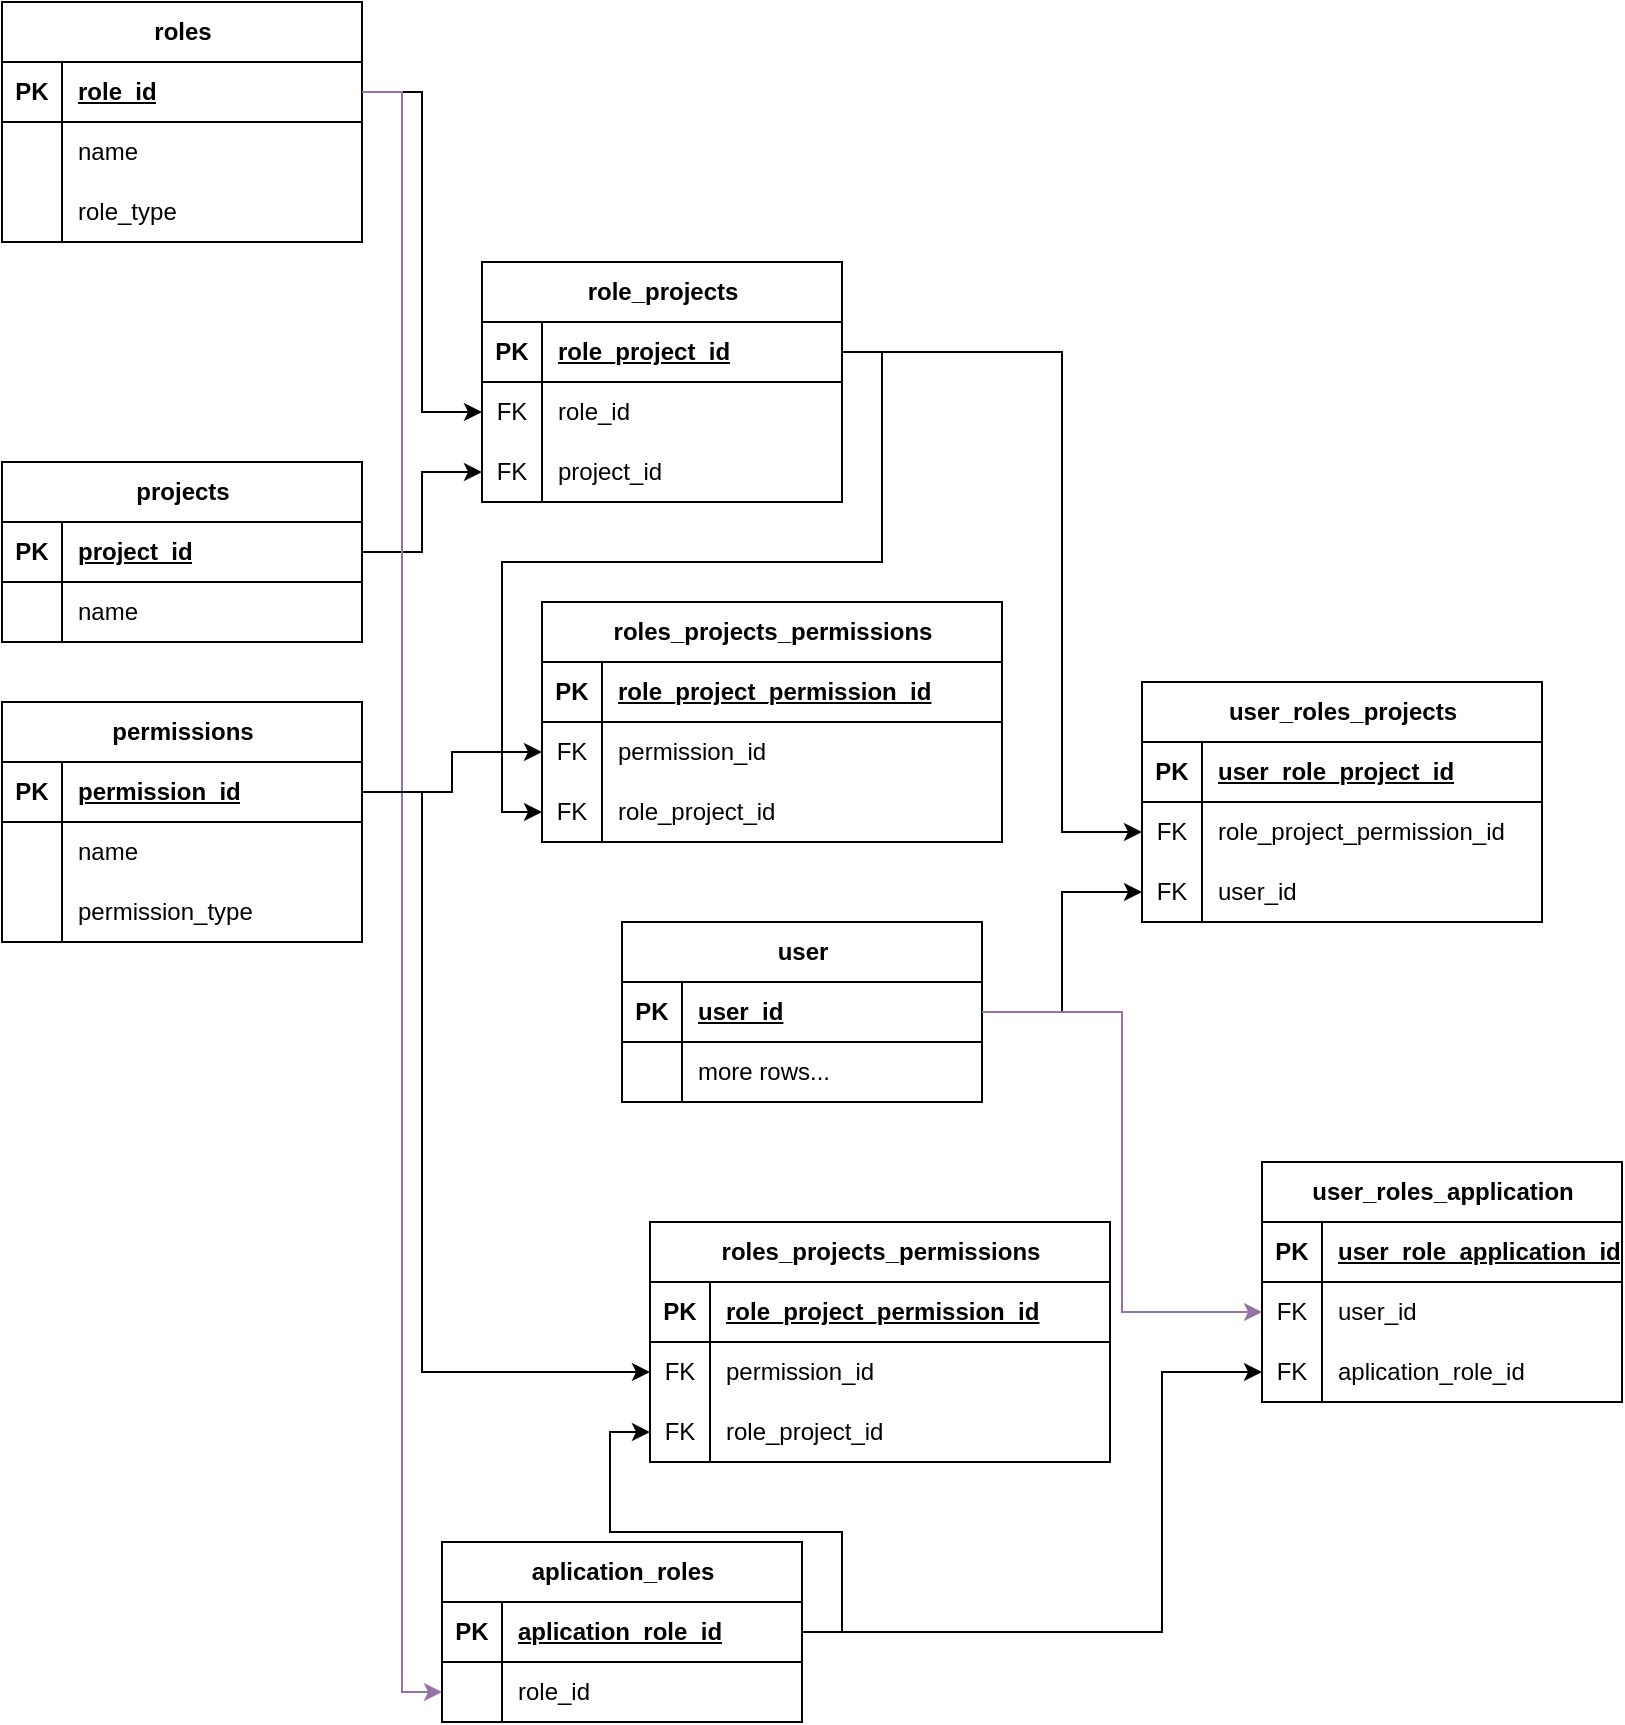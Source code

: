 <mxfile version="24.2.2" type="github">
  <diagram name="Page-1" id="IihxDoKMmYqEm5pNbVJN">
    <mxGraphModel dx="1434" dy="1907" grid="1" gridSize="10" guides="1" tooltips="1" connect="1" arrows="1" fold="1" page="1" pageScale="1" pageWidth="827" pageHeight="1169" math="0" shadow="0">
      <root>
        <mxCell id="0" />
        <mxCell id="1" parent="0" />
        <mxCell id="8icQrBkEeKGjX3cVh9VP-3" value="roles" style="shape=table;startSize=30;container=1;collapsible=1;childLayout=tableLayout;fixedRows=1;rowLines=0;fontStyle=1;align=center;resizeLast=1;html=1;" parent="1" vertex="1">
          <mxGeometry x="90" y="-80" width="180" height="120" as="geometry" />
        </mxCell>
        <mxCell id="8icQrBkEeKGjX3cVh9VP-4" value="" style="shape=tableRow;horizontal=0;startSize=0;swimlaneHead=0;swimlaneBody=0;fillColor=none;collapsible=0;dropTarget=0;points=[[0,0.5],[1,0.5]];portConstraint=eastwest;top=0;left=0;right=0;bottom=1;" parent="8icQrBkEeKGjX3cVh9VP-3" vertex="1">
          <mxGeometry y="30" width="180" height="30" as="geometry" />
        </mxCell>
        <mxCell id="8icQrBkEeKGjX3cVh9VP-5" value="PK" style="shape=partialRectangle;connectable=0;fillColor=none;top=0;left=0;bottom=0;right=0;fontStyle=1;overflow=hidden;whiteSpace=wrap;html=1;" parent="8icQrBkEeKGjX3cVh9VP-4" vertex="1">
          <mxGeometry width="30" height="30" as="geometry">
            <mxRectangle width="30" height="30" as="alternateBounds" />
          </mxGeometry>
        </mxCell>
        <mxCell id="8icQrBkEeKGjX3cVh9VP-6" value="role_id" style="shape=partialRectangle;connectable=0;fillColor=none;top=0;left=0;bottom=0;right=0;align=left;spacingLeft=6;fontStyle=5;overflow=hidden;whiteSpace=wrap;html=1;" parent="8icQrBkEeKGjX3cVh9VP-4" vertex="1">
          <mxGeometry x="30" width="150" height="30" as="geometry">
            <mxRectangle width="150" height="30" as="alternateBounds" />
          </mxGeometry>
        </mxCell>
        <mxCell id="8icQrBkEeKGjX3cVh9VP-7" value="" style="shape=tableRow;horizontal=0;startSize=0;swimlaneHead=0;swimlaneBody=0;fillColor=none;collapsible=0;dropTarget=0;points=[[0,0.5],[1,0.5]];portConstraint=eastwest;top=0;left=0;right=0;bottom=0;" parent="8icQrBkEeKGjX3cVh9VP-3" vertex="1">
          <mxGeometry y="60" width="180" height="30" as="geometry" />
        </mxCell>
        <mxCell id="8icQrBkEeKGjX3cVh9VP-8" value="" style="shape=partialRectangle;connectable=0;fillColor=none;top=0;left=0;bottom=0;right=0;editable=1;overflow=hidden;whiteSpace=wrap;html=1;" parent="8icQrBkEeKGjX3cVh9VP-7" vertex="1">
          <mxGeometry width="30" height="30" as="geometry">
            <mxRectangle width="30" height="30" as="alternateBounds" />
          </mxGeometry>
        </mxCell>
        <mxCell id="8icQrBkEeKGjX3cVh9VP-9" value="name" style="shape=partialRectangle;connectable=0;fillColor=none;top=0;left=0;bottom=0;right=0;align=left;spacingLeft=6;overflow=hidden;whiteSpace=wrap;html=1;" parent="8icQrBkEeKGjX3cVh9VP-7" vertex="1">
          <mxGeometry x="30" width="150" height="30" as="geometry">
            <mxRectangle width="150" height="30" as="alternateBounds" />
          </mxGeometry>
        </mxCell>
        <mxCell id="3n_TnU6Op9Ce4f8Ee3FJ-29" style="shape=tableRow;horizontal=0;startSize=0;swimlaneHead=0;swimlaneBody=0;fillColor=none;collapsible=0;dropTarget=0;points=[[0,0.5],[1,0.5]];portConstraint=eastwest;top=0;left=0;right=0;bottom=0;" vertex="1" parent="8icQrBkEeKGjX3cVh9VP-3">
          <mxGeometry y="90" width="180" height="30" as="geometry" />
        </mxCell>
        <mxCell id="3n_TnU6Op9Ce4f8Ee3FJ-30" style="shape=partialRectangle;connectable=0;fillColor=none;top=0;left=0;bottom=0;right=0;editable=1;overflow=hidden;whiteSpace=wrap;html=1;" vertex="1" parent="3n_TnU6Op9Ce4f8Ee3FJ-29">
          <mxGeometry width="30" height="30" as="geometry">
            <mxRectangle width="30" height="30" as="alternateBounds" />
          </mxGeometry>
        </mxCell>
        <mxCell id="3n_TnU6Op9Ce4f8Ee3FJ-31" value="role_type" style="shape=partialRectangle;connectable=0;fillColor=none;top=0;left=0;bottom=0;right=0;align=left;spacingLeft=6;overflow=hidden;whiteSpace=wrap;html=1;" vertex="1" parent="3n_TnU6Op9Ce4f8Ee3FJ-29">
          <mxGeometry x="30" width="150" height="30" as="geometry">
            <mxRectangle width="150" height="30" as="alternateBounds" />
          </mxGeometry>
        </mxCell>
        <mxCell id="8icQrBkEeKGjX3cVh9VP-16" value="projects" style="shape=table;startSize=30;container=1;collapsible=1;childLayout=tableLayout;fixedRows=1;rowLines=0;fontStyle=1;align=center;resizeLast=1;html=1;" parent="1" vertex="1">
          <mxGeometry x="90" y="150" width="180" height="90" as="geometry" />
        </mxCell>
        <mxCell id="8icQrBkEeKGjX3cVh9VP-17" value="" style="shape=tableRow;horizontal=0;startSize=0;swimlaneHead=0;swimlaneBody=0;fillColor=none;collapsible=0;dropTarget=0;points=[[0,0.5],[1,0.5]];portConstraint=eastwest;top=0;left=0;right=0;bottom=1;" parent="8icQrBkEeKGjX3cVh9VP-16" vertex="1">
          <mxGeometry y="30" width="180" height="30" as="geometry" />
        </mxCell>
        <mxCell id="8icQrBkEeKGjX3cVh9VP-18" value="PK" style="shape=partialRectangle;connectable=0;fillColor=none;top=0;left=0;bottom=0;right=0;fontStyle=1;overflow=hidden;whiteSpace=wrap;html=1;" parent="8icQrBkEeKGjX3cVh9VP-17" vertex="1">
          <mxGeometry width="30" height="30" as="geometry">
            <mxRectangle width="30" height="30" as="alternateBounds" />
          </mxGeometry>
        </mxCell>
        <mxCell id="8icQrBkEeKGjX3cVh9VP-19" value="project_id" style="shape=partialRectangle;connectable=0;fillColor=none;top=0;left=0;bottom=0;right=0;align=left;spacingLeft=6;fontStyle=5;overflow=hidden;whiteSpace=wrap;html=1;" parent="8icQrBkEeKGjX3cVh9VP-17" vertex="1">
          <mxGeometry x="30" width="150" height="30" as="geometry">
            <mxRectangle width="150" height="30" as="alternateBounds" />
          </mxGeometry>
        </mxCell>
        <mxCell id="8icQrBkEeKGjX3cVh9VP-20" value="" style="shape=tableRow;horizontal=0;startSize=0;swimlaneHead=0;swimlaneBody=0;fillColor=none;collapsible=0;dropTarget=0;points=[[0,0.5],[1,0.5]];portConstraint=eastwest;top=0;left=0;right=0;bottom=0;" parent="8icQrBkEeKGjX3cVh9VP-16" vertex="1">
          <mxGeometry y="60" width="180" height="30" as="geometry" />
        </mxCell>
        <mxCell id="8icQrBkEeKGjX3cVh9VP-21" value="" style="shape=partialRectangle;connectable=0;fillColor=none;top=0;left=0;bottom=0;right=0;editable=1;overflow=hidden;whiteSpace=wrap;html=1;" parent="8icQrBkEeKGjX3cVh9VP-20" vertex="1">
          <mxGeometry width="30" height="30" as="geometry">
            <mxRectangle width="30" height="30" as="alternateBounds" />
          </mxGeometry>
        </mxCell>
        <mxCell id="8icQrBkEeKGjX3cVh9VP-22" value="name" style="shape=partialRectangle;connectable=0;fillColor=none;top=0;left=0;bottom=0;right=0;align=left;spacingLeft=6;overflow=hidden;whiteSpace=wrap;html=1;" parent="8icQrBkEeKGjX3cVh9VP-20" vertex="1">
          <mxGeometry x="30" width="150" height="30" as="geometry">
            <mxRectangle width="150" height="30" as="alternateBounds" />
          </mxGeometry>
        </mxCell>
        <mxCell id="8icQrBkEeKGjX3cVh9VP-29" value="permissions" style="shape=table;startSize=30;container=1;collapsible=1;childLayout=tableLayout;fixedRows=1;rowLines=0;fontStyle=1;align=center;resizeLast=1;html=1;" parent="1" vertex="1">
          <mxGeometry x="90" y="270" width="180" height="120" as="geometry" />
        </mxCell>
        <mxCell id="8icQrBkEeKGjX3cVh9VP-30" value="" style="shape=tableRow;horizontal=0;startSize=0;swimlaneHead=0;swimlaneBody=0;fillColor=none;collapsible=0;dropTarget=0;points=[[0,0.5],[1,0.5]];portConstraint=eastwest;top=0;left=0;right=0;bottom=1;" parent="8icQrBkEeKGjX3cVh9VP-29" vertex="1">
          <mxGeometry y="30" width="180" height="30" as="geometry" />
        </mxCell>
        <mxCell id="8icQrBkEeKGjX3cVh9VP-31" value="PK" style="shape=partialRectangle;connectable=0;fillColor=none;top=0;left=0;bottom=0;right=0;fontStyle=1;overflow=hidden;whiteSpace=wrap;html=1;" parent="8icQrBkEeKGjX3cVh9VP-30" vertex="1">
          <mxGeometry width="30" height="30" as="geometry">
            <mxRectangle width="30" height="30" as="alternateBounds" />
          </mxGeometry>
        </mxCell>
        <mxCell id="8icQrBkEeKGjX3cVh9VP-32" value="permission_id" style="shape=partialRectangle;connectable=0;fillColor=none;top=0;left=0;bottom=0;right=0;align=left;spacingLeft=6;fontStyle=5;overflow=hidden;whiteSpace=wrap;html=1;" parent="8icQrBkEeKGjX3cVh9VP-30" vertex="1">
          <mxGeometry x="30" width="150" height="30" as="geometry">
            <mxRectangle width="150" height="30" as="alternateBounds" />
          </mxGeometry>
        </mxCell>
        <mxCell id="8icQrBkEeKGjX3cVh9VP-33" value="" style="shape=tableRow;horizontal=0;startSize=0;swimlaneHead=0;swimlaneBody=0;fillColor=none;collapsible=0;dropTarget=0;points=[[0,0.5],[1,0.5]];portConstraint=eastwest;top=0;left=0;right=0;bottom=0;" parent="8icQrBkEeKGjX3cVh9VP-29" vertex="1">
          <mxGeometry y="60" width="180" height="30" as="geometry" />
        </mxCell>
        <mxCell id="8icQrBkEeKGjX3cVh9VP-34" value="" style="shape=partialRectangle;connectable=0;fillColor=none;top=0;left=0;bottom=0;right=0;editable=1;overflow=hidden;whiteSpace=wrap;html=1;" parent="8icQrBkEeKGjX3cVh9VP-33" vertex="1">
          <mxGeometry width="30" height="30" as="geometry">
            <mxRectangle width="30" height="30" as="alternateBounds" />
          </mxGeometry>
        </mxCell>
        <mxCell id="8icQrBkEeKGjX3cVh9VP-35" value="name" style="shape=partialRectangle;connectable=0;fillColor=none;top=0;left=0;bottom=0;right=0;align=left;spacingLeft=6;overflow=hidden;whiteSpace=wrap;html=1;" parent="8icQrBkEeKGjX3cVh9VP-33" vertex="1">
          <mxGeometry x="30" width="150" height="30" as="geometry">
            <mxRectangle width="150" height="30" as="alternateBounds" />
          </mxGeometry>
        </mxCell>
        <mxCell id="3n_TnU6Op9Ce4f8Ee3FJ-33" style="shape=tableRow;horizontal=0;startSize=0;swimlaneHead=0;swimlaneBody=0;fillColor=none;collapsible=0;dropTarget=0;points=[[0,0.5],[1,0.5]];portConstraint=eastwest;top=0;left=0;right=0;bottom=0;" vertex="1" parent="8icQrBkEeKGjX3cVh9VP-29">
          <mxGeometry y="90" width="180" height="30" as="geometry" />
        </mxCell>
        <mxCell id="3n_TnU6Op9Ce4f8Ee3FJ-34" style="shape=partialRectangle;connectable=0;fillColor=none;top=0;left=0;bottom=0;right=0;editable=1;overflow=hidden;whiteSpace=wrap;html=1;" vertex="1" parent="3n_TnU6Op9Ce4f8Ee3FJ-33">
          <mxGeometry width="30" height="30" as="geometry">
            <mxRectangle width="30" height="30" as="alternateBounds" />
          </mxGeometry>
        </mxCell>
        <mxCell id="3n_TnU6Op9Ce4f8Ee3FJ-35" value="permission_type" style="shape=partialRectangle;connectable=0;fillColor=none;top=0;left=0;bottom=0;right=0;align=left;spacingLeft=6;overflow=hidden;whiteSpace=wrap;html=1;" vertex="1" parent="3n_TnU6Op9Ce4f8Ee3FJ-33">
          <mxGeometry x="30" width="150" height="30" as="geometry">
            <mxRectangle width="150" height="30" as="alternateBounds" />
          </mxGeometry>
        </mxCell>
        <mxCell id="8icQrBkEeKGjX3cVh9VP-42" value="roles_projects_permissions" style="shape=table;startSize=30;container=1;collapsible=1;childLayout=tableLayout;fixedRows=1;rowLines=0;fontStyle=1;align=center;resizeLast=1;html=1;" parent="1" vertex="1">
          <mxGeometry x="360" y="220" width="230" height="120" as="geometry" />
        </mxCell>
        <mxCell id="8icQrBkEeKGjX3cVh9VP-43" value="" style="shape=tableRow;horizontal=0;startSize=0;swimlaneHead=0;swimlaneBody=0;fillColor=none;collapsible=0;dropTarget=0;points=[[0,0.5],[1,0.5]];portConstraint=eastwest;top=0;left=0;right=0;bottom=1;" parent="8icQrBkEeKGjX3cVh9VP-42" vertex="1">
          <mxGeometry y="30" width="230" height="30" as="geometry" />
        </mxCell>
        <mxCell id="8icQrBkEeKGjX3cVh9VP-44" value="PK" style="shape=partialRectangle;connectable=0;fillColor=none;top=0;left=0;bottom=0;right=0;fontStyle=1;overflow=hidden;whiteSpace=wrap;html=1;" parent="8icQrBkEeKGjX3cVh9VP-43" vertex="1">
          <mxGeometry width="30" height="30" as="geometry">
            <mxRectangle width="30" height="30" as="alternateBounds" />
          </mxGeometry>
        </mxCell>
        <mxCell id="8icQrBkEeKGjX3cVh9VP-45" value="role_project_permission_id" style="shape=partialRectangle;connectable=0;fillColor=none;top=0;left=0;bottom=0;right=0;align=left;spacingLeft=6;fontStyle=5;overflow=hidden;whiteSpace=wrap;html=1;" parent="8icQrBkEeKGjX3cVh9VP-43" vertex="1">
          <mxGeometry x="30" width="200" height="30" as="geometry">
            <mxRectangle width="200" height="30" as="alternateBounds" />
          </mxGeometry>
        </mxCell>
        <mxCell id="8icQrBkEeKGjX3cVh9VP-68" value="" style="shape=tableRow;horizontal=0;startSize=0;swimlaneHead=0;swimlaneBody=0;fillColor=none;collapsible=0;dropTarget=0;points=[[0,0.5],[1,0.5]];portConstraint=eastwest;top=0;left=0;right=0;bottom=0;" parent="8icQrBkEeKGjX3cVh9VP-42" vertex="1">
          <mxGeometry y="60" width="230" height="30" as="geometry" />
        </mxCell>
        <mxCell id="8icQrBkEeKGjX3cVh9VP-69" value="FK" style="shape=partialRectangle;connectable=0;fillColor=none;top=0;left=0;bottom=0;right=0;editable=1;overflow=hidden;whiteSpace=wrap;html=1;" parent="8icQrBkEeKGjX3cVh9VP-68" vertex="1">
          <mxGeometry width="30" height="30" as="geometry">
            <mxRectangle width="30" height="30" as="alternateBounds" />
          </mxGeometry>
        </mxCell>
        <mxCell id="8icQrBkEeKGjX3cVh9VP-70" value="permission_id" style="shape=partialRectangle;connectable=0;fillColor=none;top=0;left=0;bottom=0;right=0;align=left;spacingLeft=6;overflow=hidden;whiteSpace=wrap;html=1;" parent="8icQrBkEeKGjX3cVh9VP-68" vertex="1">
          <mxGeometry x="30" width="200" height="30" as="geometry">
            <mxRectangle width="200" height="30" as="alternateBounds" />
          </mxGeometry>
        </mxCell>
        <mxCell id="8icQrBkEeKGjX3cVh9VP-114" style="shape=tableRow;horizontal=0;startSize=0;swimlaneHead=0;swimlaneBody=0;fillColor=none;collapsible=0;dropTarget=0;points=[[0,0.5],[1,0.5]];portConstraint=eastwest;top=0;left=0;right=0;bottom=0;" parent="8icQrBkEeKGjX3cVh9VP-42" vertex="1">
          <mxGeometry y="90" width="230" height="30" as="geometry" />
        </mxCell>
        <mxCell id="8icQrBkEeKGjX3cVh9VP-115" value="FK" style="shape=partialRectangle;connectable=0;fillColor=none;top=0;left=0;bottom=0;right=0;editable=1;overflow=hidden;whiteSpace=wrap;html=1;" parent="8icQrBkEeKGjX3cVh9VP-114" vertex="1">
          <mxGeometry width="30" height="30" as="geometry">
            <mxRectangle width="30" height="30" as="alternateBounds" />
          </mxGeometry>
        </mxCell>
        <mxCell id="8icQrBkEeKGjX3cVh9VP-116" value="role_project_id" style="shape=partialRectangle;connectable=0;fillColor=none;top=0;left=0;bottom=0;right=0;align=left;spacingLeft=6;overflow=hidden;whiteSpace=wrap;html=1;" parent="8icQrBkEeKGjX3cVh9VP-114" vertex="1">
          <mxGeometry x="30" width="200" height="30" as="geometry">
            <mxRectangle width="200" height="30" as="alternateBounds" />
          </mxGeometry>
        </mxCell>
        <mxCell id="8icQrBkEeKGjX3cVh9VP-55" value="user_roles_projects" style="shape=table;startSize=30;container=1;collapsible=1;childLayout=tableLayout;fixedRows=1;rowLines=0;fontStyle=1;align=center;resizeLast=1;html=1;" parent="1" vertex="1">
          <mxGeometry x="660" y="260" width="200" height="120" as="geometry" />
        </mxCell>
        <mxCell id="8icQrBkEeKGjX3cVh9VP-56" value="" style="shape=tableRow;horizontal=0;startSize=0;swimlaneHead=0;swimlaneBody=0;fillColor=none;collapsible=0;dropTarget=0;points=[[0,0.5],[1,0.5]];portConstraint=eastwest;top=0;left=0;right=0;bottom=1;" parent="8icQrBkEeKGjX3cVh9VP-55" vertex="1">
          <mxGeometry y="30" width="200" height="30" as="geometry" />
        </mxCell>
        <mxCell id="8icQrBkEeKGjX3cVh9VP-57" value="PK" style="shape=partialRectangle;connectable=0;fillColor=none;top=0;left=0;bottom=0;right=0;fontStyle=1;overflow=hidden;whiteSpace=wrap;html=1;" parent="8icQrBkEeKGjX3cVh9VP-56" vertex="1">
          <mxGeometry width="30" height="30" as="geometry">
            <mxRectangle width="30" height="30" as="alternateBounds" />
          </mxGeometry>
        </mxCell>
        <mxCell id="8icQrBkEeKGjX3cVh9VP-58" value="user_role_project_id" style="shape=partialRectangle;connectable=0;fillColor=none;top=0;left=0;bottom=0;right=0;align=left;spacingLeft=6;fontStyle=5;overflow=hidden;whiteSpace=wrap;html=1;" parent="8icQrBkEeKGjX3cVh9VP-56" vertex="1">
          <mxGeometry x="30" width="170" height="30" as="geometry">
            <mxRectangle width="170" height="30" as="alternateBounds" />
          </mxGeometry>
        </mxCell>
        <mxCell id="8icQrBkEeKGjX3cVh9VP-59" value="" style="shape=tableRow;horizontal=0;startSize=0;swimlaneHead=0;swimlaneBody=0;fillColor=none;collapsible=0;dropTarget=0;points=[[0,0.5],[1,0.5]];portConstraint=eastwest;top=0;left=0;right=0;bottom=0;" parent="8icQrBkEeKGjX3cVh9VP-55" vertex="1">
          <mxGeometry y="60" width="200" height="30" as="geometry" />
        </mxCell>
        <mxCell id="8icQrBkEeKGjX3cVh9VP-60" value="FK" style="shape=partialRectangle;connectable=0;fillColor=none;top=0;left=0;bottom=0;right=0;editable=1;overflow=hidden;whiteSpace=wrap;html=1;" parent="8icQrBkEeKGjX3cVh9VP-59" vertex="1">
          <mxGeometry width="30" height="30" as="geometry">
            <mxRectangle width="30" height="30" as="alternateBounds" />
          </mxGeometry>
        </mxCell>
        <mxCell id="8icQrBkEeKGjX3cVh9VP-61" value="role_project_permission_id" style="shape=partialRectangle;connectable=0;fillColor=none;top=0;left=0;bottom=0;right=0;align=left;spacingLeft=6;overflow=hidden;whiteSpace=wrap;html=1;" parent="8icQrBkEeKGjX3cVh9VP-59" vertex="1">
          <mxGeometry x="30" width="170" height="30" as="geometry">
            <mxRectangle width="170" height="30" as="alternateBounds" />
          </mxGeometry>
        </mxCell>
        <mxCell id="8icQrBkEeKGjX3cVh9VP-62" value="" style="shape=tableRow;horizontal=0;startSize=0;swimlaneHead=0;swimlaneBody=0;fillColor=none;collapsible=0;dropTarget=0;points=[[0,0.5],[1,0.5]];portConstraint=eastwest;top=0;left=0;right=0;bottom=0;" parent="8icQrBkEeKGjX3cVh9VP-55" vertex="1">
          <mxGeometry y="90" width="200" height="30" as="geometry" />
        </mxCell>
        <mxCell id="8icQrBkEeKGjX3cVh9VP-63" value="FK" style="shape=partialRectangle;connectable=0;fillColor=none;top=0;left=0;bottom=0;right=0;editable=1;overflow=hidden;whiteSpace=wrap;html=1;" parent="8icQrBkEeKGjX3cVh9VP-62" vertex="1">
          <mxGeometry width="30" height="30" as="geometry">
            <mxRectangle width="30" height="30" as="alternateBounds" />
          </mxGeometry>
        </mxCell>
        <mxCell id="8icQrBkEeKGjX3cVh9VP-64" value="user_id" style="shape=partialRectangle;connectable=0;fillColor=none;top=0;left=0;bottom=0;right=0;align=left;spacingLeft=6;overflow=hidden;whiteSpace=wrap;html=1;" parent="8icQrBkEeKGjX3cVh9VP-62" vertex="1">
          <mxGeometry x="30" width="170" height="30" as="geometry">
            <mxRectangle width="170" height="30" as="alternateBounds" />
          </mxGeometry>
        </mxCell>
        <mxCell id="8icQrBkEeKGjX3cVh9VP-77" value="user" style="shape=table;startSize=30;container=1;collapsible=1;childLayout=tableLayout;fixedRows=1;rowLines=0;fontStyle=1;align=center;resizeLast=1;html=1;" parent="1" vertex="1">
          <mxGeometry x="400" y="380" width="180" height="90" as="geometry" />
        </mxCell>
        <mxCell id="8icQrBkEeKGjX3cVh9VP-78" value="" style="shape=tableRow;horizontal=0;startSize=0;swimlaneHead=0;swimlaneBody=0;fillColor=none;collapsible=0;dropTarget=0;points=[[0,0.5],[1,0.5]];portConstraint=eastwest;top=0;left=0;right=0;bottom=1;" parent="8icQrBkEeKGjX3cVh9VP-77" vertex="1">
          <mxGeometry y="30" width="180" height="30" as="geometry" />
        </mxCell>
        <mxCell id="8icQrBkEeKGjX3cVh9VP-79" value="PK" style="shape=partialRectangle;connectable=0;fillColor=none;top=0;left=0;bottom=0;right=0;fontStyle=1;overflow=hidden;whiteSpace=wrap;html=1;" parent="8icQrBkEeKGjX3cVh9VP-78" vertex="1">
          <mxGeometry width="30" height="30" as="geometry">
            <mxRectangle width="30" height="30" as="alternateBounds" />
          </mxGeometry>
        </mxCell>
        <mxCell id="8icQrBkEeKGjX3cVh9VP-80" value="user_id" style="shape=partialRectangle;connectable=0;fillColor=none;top=0;left=0;bottom=0;right=0;align=left;spacingLeft=6;fontStyle=5;overflow=hidden;whiteSpace=wrap;html=1;" parent="8icQrBkEeKGjX3cVh9VP-78" vertex="1">
          <mxGeometry x="30" width="150" height="30" as="geometry">
            <mxRectangle width="150" height="30" as="alternateBounds" />
          </mxGeometry>
        </mxCell>
        <mxCell id="8icQrBkEeKGjX3cVh9VP-81" value="" style="shape=tableRow;horizontal=0;startSize=0;swimlaneHead=0;swimlaneBody=0;fillColor=none;collapsible=0;dropTarget=0;points=[[0,0.5],[1,0.5]];portConstraint=eastwest;top=0;left=0;right=0;bottom=0;" parent="8icQrBkEeKGjX3cVh9VP-77" vertex="1">
          <mxGeometry y="60" width="180" height="30" as="geometry" />
        </mxCell>
        <mxCell id="8icQrBkEeKGjX3cVh9VP-82" value="" style="shape=partialRectangle;connectable=0;fillColor=none;top=0;left=0;bottom=0;right=0;editable=1;overflow=hidden;whiteSpace=wrap;html=1;" parent="8icQrBkEeKGjX3cVh9VP-81" vertex="1">
          <mxGeometry width="30" height="30" as="geometry">
            <mxRectangle width="30" height="30" as="alternateBounds" />
          </mxGeometry>
        </mxCell>
        <mxCell id="8icQrBkEeKGjX3cVh9VP-83" value="more rows..." style="shape=partialRectangle;connectable=0;fillColor=none;top=0;left=0;bottom=0;right=0;align=left;spacingLeft=6;overflow=hidden;whiteSpace=wrap;html=1;" parent="8icQrBkEeKGjX3cVh9VP-81" vertex="1">
          <mxGeometry x="30" width="150" height="30" as="geometry">
            <mxRectangle width="150" height="30" as="alternateBounds" />
          </mxGeometry>
        </mxCell>
        <mxCell id="8icQrBkEeKGjX3cVh9VP-92" value="role_projects" style="shape=table;startSize=30;container=1;collapsible=1;childLayout=tableLayout;fixedRows=1;rowLines=0;fontStyle=1;align=center;resizeLast=1;html=1;" parent="1" vertex="1">
          <mxGeometry x="330" y="50" width="180" height="120" as="geometry" />
        </mxCell>
        <mxCell id="8icQrBkEeKGjX3cVh9VP-93" value="" style="shape=tableRow;horizontal=0;startSize=0;swimlaneHead=0;swimlaneBody=0;fillColor=none;collapsible=0;dropTarget=0;points=[[0,0.5],[1,0.5]];portConstraint=eastwest;top=0;left=0;right=0;bottom=1;" parent="8icQrBkEeKGjX3cVh9VP-92" vertex="1">
          <mxGeometry y="30" width="180" height="30" as="geometry" />
        </mxCell>
        <mxCell id="8icQrBkEeKGjX3cVh9VP-94" value="PK" style="shape=partialRectangle;connectable=0;fillColor=none;top=0;left=0;bottom=0;right=0;fontStyle=1;overflow=hidden;whiteSpace=wrap;html=1;" parent="8icQrBkEeKGjX3cVh9VP-93" vertex="1">
          <mxGeometry width="30" height="30" as="geometry">
            <mxRectangle width="30" height="30" as="alternateBounds" />
          </mxGeometry>
        </mxCell>
        <mxCell id="8icQrBkEeKGjX3cVh9VP-95" value="role_project_id" style="shape=partialRectangle;connectable=0;fillColor=none;top=0;left=0;bottom=0;right=0;align=left;spacingLeft=6;fontStyle=5;overflow=hidden;whiteSpace=wrap;html=1;" parent="8icQrBkEeKGjX3cVh9VP-93" vertex="1">
          <mxGeometry x="30" width="150" height="30" as="geometry">
            <mxRectangle width="150" height="30" as="alternateBounds" />
          </mxGeometry>
        </mxCell>
        <mxCell id="8icQrBkEeKGjX3cVh9VP-96" value="" style="shape=tableRow;horizontal=0;startSize=0;swimlaneHead=0;swimlaneBody=0;fillColor=none;collapsible=0;dropTarget=0;points=[[0,0.5],[1,0.5]];portConstraint=eastwest;top=0;left=0;right=0;bottom=0;" parent="8icQrBkEeKGjX3cVh9VP-92" vertex="1">
          <mxGeometry y="60" width="180" height="30" as="geometry" />
        </mxCell>
        <mxCell id="8icQrBkEeKGjX3cVh9VP-97" value="FK" style="shape=partialRectangle;connectable=0;fillColor=none;top=0;left=0;bottom=0;right=0;editable=1;overflow=hidden;whiteSpace=wrap;html=1;" parent="8icQrBkEeKGjX3cVh9VP-96" vertex="1">
          <mxGeometry width="30" height="30" as="geometry">
            <mxRectangle width="30" height="30" as="alternateBounds" />
          </mxGeometry>
        </mxCell>
        <mxCell id="8icQrBkEeKGjX3cVh9VP-98" value="role_id" style="shape=partialRectangle;connectable=0;fillColor=none;top=0;left=0;bottom=0;right=0;align=left;spacingLeft=6;overflow=hidden;whiteSpace=wrap;html=1;" parent="8icQrBkEeKGjX3cVh9VP-96" vertex="1">
          <mxGeometry x="30" width="150" height="30" as="geometry">
            <mxRectangle width="150" height="30" as="alternateBounds" />
          </mxGeometry>
        </mxCell>
        <mxCell id="8icQrBkEeKGjX3cVh9VP-99" value="" style="shape=tableRow;horizontal=0;startSize=0;swimlaneHead=0;swimlaneBody=0;fillColor=none;collapsible=0;dropTarget=0;points=[[0,0.5],[1,0.5]];portConstraint=eastwest;top=0;left=0;right=0;bottom=0;" parent="8icQrBkEeKGjX3cVh9VP-92" vertex="1">
          <mxGeometry y="90" width="180" height="30" as="geometry" />
        </mxCell>
        <mxCell id="8icQrBkEeKGjX3cVh9VP-100" value="FK" style="shape=partialRectangle;connectable=0;fillColor=none;top=0;left=0;bottom=0;right=0;editable=1;overflow=hidden;whiteSpace=wrap;html=1;" parent="8icQrBkEeKGjX3cVh9VP-99" vertex="1">
          <mxGeometry width="30" height="30" as="geometry">
            <mxRectangle width="30" height="30" as="alternateBounds" />
          </mxGeometry>
        </mxCell>
        <mxCell id="8icQrBkEeKGjX3cVh9VP-101" value="project_id" style="shape=partialRectangle;connectable=0;fillColor=none;top=0;left=0;bottom=0;right=0;align=left;spacingLeft=6;overflow=hidden;whiteSpace=wrap;html=1;" parent="8icQrBkEeKGjX3cVh9VP-99" vertex="1">
          <mxGeometry x="30" width="150" height="30" as="geometry">
            <mxRectangle width="150" height="30" as="alternateBounds" />
          </mxGeometry>
        </mxCell>
        <mxCell id="8icQrBkEeKGjX3cVh9VP-110" style="edgeStyle=orthogonalEdgeStyle;rounded=0;orthogonalLoop=1;jettySize=auto;html=1;exitX=1;exitY=0.5;exitDx=0;exitDy=0;entryX=0;entryY=0.5;entryDx=0;entryDy=0;" parent="1" source="8icQrBkEeKGjX3cVh9VP-4" target="8icQrBkEeKGjX3cVh9VP-96" edge="1">
          <mxGeometry relative="1" as="geometry" />
        </mxCell>
        <mxCell id="8icQrBkEeKGjX3cVh9VP-111" style="edgeStyle=orthogonalEdgeStyle;rounded=0;orthogonalLoop=1;jettySize=auto;html=1;exitX=1;exitY=0.5;exitDx=0;exitDy=0;entryX=0;entryY=0.5;entryDx=0;entryDy=0;" parent="1" source="8icQrBkEeKGjX3cVh9VP-17" target="8icQrBkEeKGjX3cVh9VP-99" edge="1">
          <mxGeometry relative="1" as="geometry" />
        </mxCell>
        <mxCell id="8icQrBkEeKGjX3cVh9VP-117" style="edgeStyle=orthogonalEdgeStyle;rounded=0;orthogonalLoop=1;jettySize=auto;html=1;exitX=1;exitY=0.5;exitDx=0;exitDy=0;entryX=0;entryY=0.5;entryDx=0;entryDy=0;" parent="1" source="8icQrBkEeKGjX3cVh9VP-93" target="8icQrBkEeKGjX3cVh9VP-114" edge="1">
          <mxGeometry relative="1" as="geometry">
            <Array as="points">
              <mxPoint x="530" y="95" />
              <mxPoint x="530" y="200" />
              <mxPoint x="340" y="200" />
              <mxPoint x="340" y="325" />
            </Array>
          </mxGeometry>
        </mxCell>
        <mxCell id="8icQrBkEeKGjX3cVh9VP-119" style="edgeStyle=orthogonalEdgeStyle;rounded=0;orthogonalLoop=1;jettySize=auto;html=1;exitX=1;exitY=0.5;exitDx=0;exitDy=0;entryX=0;entryY=0.5;entryDx=0;entryDy=0;" parent="1" source="8icQrBkEeKGjX3cVh9VP-30" target="8icQrBkEeKGjX3cVh9VP-68" edge="1">
          <mxGeometry relative="1" as="geometry" />
        </mxCell>
        <mxCell id="8icQrBkEeKGjX3cVh9VP-120" style="edgeStyle=orthogonalEdgeStyle;rounded=0;orthogonalLoop=1;jettySize=auto;html=1;exitX=1;exitY=0.5;exitDx=0;exitDy=0;entryX=0;entryY=0.5;entryDx=0;entryDy=0;" parent="1" source="8icQrBkEeKGjX3cVh9VP-78" target="8icQrBkEeKGjX3cVh9VP-62" edge="1">
          <mxGeometry relative="1" as="geometry" />
        </mxCell>
        <mxCell id="8icQrBkEeKGjX3cVh9VP-121" style="edgeStyle=orthogonalEdgeStyle;rounded=0;orthogonalLoop=1;jettySize=auto;html=1;exitX=1;exitY=0.5;exitDx=0;exitDy=0;" parent="1" source="8icQrBkEeKGjX3cVh9VP-93" target="8icQrBkEeKGjX3cVh9VP-59" edge="1">
          <mxGeometry relative="1" as="geometry">
            <Array as="points">
              <mxPoint x="620" y="95" />
              <mxPoint x="620" y="335" />
            </Array>
          </mxGeometry>
        </mxCell>
        <mxCell id="3n_TnU6Op9Ce4f8Ee3FJ-1" value="aplication_roles" style="shape=table;startSize=30;container=1;collapsible=1;childLayout=tableLayout;fixedRows=1;rowLines=0;fontStyle=1;align=center;resizeLast=1;html=1;" vertex="1" parent="1">
          <mxGeometry x="310" y="690" width="180" height="90" as="geometry" />
        </mxCell>
        <mxCell id="3n_TnU6Op9Ce4f8Ee3FJ-2" value="" style="shape=tableRow;horizontal=0;startSize=0;swimlaneHead=0;swimlaneBody=0;fillColor=none;collapsible=0;dropTarget=0;points=[[0,0.5],[1,0.5]];portConstraint=eastwest;top=0;left=0;right=0;bottom=1;" vertex="1" parent="3n_TnU6Op9Ce4f8Ee3FJ-1">
          <mxGeometry y="30" width="180" height="30" as="geometry" />
        </mxCell>
        <mxCell id="3n_TnU6Op9Ce4f8Ee3FJ-3" value="PK" style="shape=partialRectangle;connectable=0;fillColor=none;top=0;left=0;bottom=0;right=0;fontStyle=1;overflow=hidden;whiteSpace=wrap;html=1;" vertex="1" parent="3n_TnU6Op9Ce4f8Ee3FJ-2">
          <mxGeometry width="30" height="30" as="geometry">
            <mxRectangle width="30" height="30" as="alternateBounds" />
          </mxGeometry>
        </mxCell>
        <mxCell id="3n_TnU6Op9Ce4f8Ee3FJ-4" value="aplication_role_id" style="shape=partialRectangle;connectable=0;fillColor=none;top=0;left=0;bottom=0;right=0;align=left;spacingLeft=6;fontStyle=5;overflow=hidden;whiteSpace=wrap;html=1;" vertex="1" parent="3n_TnU6Op9Ce4f8Ee3FJ-2">
          <mxGeometry x="30" width="150" height="30" as="geometry">
            <mxRectangle width="150" height="30" as="alternateBounds" />
          </mxGeometry>
        </mxCell>
        <mxCell id="3n_TnU6Op9Ce4f8Ee3FJ-5" value="" style="shape=tableRow;horizontal=0;startSize=0;swimlaneHead=0;swimlaneBody=0;fillColor=none;collapsible=0;dropTarget=0;points=[[0,0.5],[1,0.5]];portConstraint=eastwest;top=0;left=0;right=0;bottom=0;" vertex="1" parent="3n_TnU6Op9Ce4f8Ee3FJ-1">
          <mxGeometry y="60" width="180" height="30" as="geometry" />
        </mxCell>
        <mxCell id="3n_TnU6Op9Ce4f8Ee3FJ-6" value="" style="shape=partialRectangle;connectable=0;fillColor=none;top=0;left=0;bottom=0;right=0;editable=1;overflow=hidden;whiteSpace=wrap;html=1;" vertex="1" parent="3n_TnU6Op9Ce4f8Ee3FJ-5">
          <mxGeometry width="30" height="30" as="geometry">
            <mxRectangle width="30" height="30" as="alternateBounds" />
          </mxGeometry>
        </mxCell>
        <mxCell id="3n_TnU6Op9Ce4f8Ee3FJ-7" value="role_id" style="shape=partialRectangle;connectable=0;fillColor=none;top=0;left=0;bottom=0;right=0;align=left;spacingLeft=6;overflow=hidden;whiteSpace=wrap;html=1;" vertex="1" parent="3n_TnU6Op9Ce4f8Ee3FJ-5">
          <mxGeometry x="30" width="150" height="30" as="geometry">
            <mxRectangle width="150" height="30" as="alternateBounds" />
          </mxGeometry>
        </mxCell>
        <mxCell id="3n_TnU6Op9Ce4f8Ee3FJ-14" value="user_roles_application" style="shape=table;startSize=30;container=1;collapsible=1;childLayout=tableLayout;fixedRows=1;rowLines=0;fontStyle=1;align=center;resizeLast=1;html=1;" vertex="1" parent="1">
          <mxGeometry x="720" y="500" width="180" height="120" as="geometry" />
        </mxCell>
        <mxCell id="3n_TnU6Op9Ce4f8Ee3FJ-15" value="" style="shape=tableRow;horizontal=0;startSize=0;swimlaneHead=0;swimlaneBody=0;fillColor=none;collapsible=0;dropTarget=0;points=[[0,0.5],[1,0.5]];portConstraint=eastwest;top=0;left=0;right=0;bottom=1;" vertex="1" parent="3n_TnU6Op9Ce4f8Ee3FJ-14">
          <mxGeometry y="30" width="180" height="30" as="geometry" />
        </mxCell>
        <mxCell id="3n_TnU6Op9Ce4f8Ee3FJ-16" value="PK" style="shape=partialRectangle;connectable=0;fillColor=none;top=0;left=0;bottom=0;right=0;fontStyle=1;overflow=hidden;whiteSpace=wrap;html=1;" vertex="1" parent="3n_TnU6Op9Ce4f8Ee3FJ-15">
          <mxGeometry width="30" height="30" as="geometry">
            <mxRectangle width="30" height="30" as="alternateBounds" />
          </mxGeometry>
        </mxCell>
        <mxCell id="3n_TnU6Op9Ce4f8Ee3FJ-17" value="user_role_application_id" style="shape=partialRectangle;connectable=0;fillColor=none;top=0;left=0;bottom=0;right=0;align=left;spacingLeft=6;fontStyle=5;overflow=hidden;whiteSpace=wrap;html=1;" vertex="1" parent="3n_TnU6Op9Ce4f8Ee3FJ-15">
          <mxGeometry x="30" width="150" height="30" as="geometry">
            <mxRectangle width="150" height="30" as="alternateBounds" />
          </mxGeometry>
        </mxCell>
        <mxCell id="3n_TnU6Op9Ce4f8Ee3FJ-18" value="" style="shape=tableRow;horizontal=0;startSize=0;swimlaneHead=0;swimlaneBody=0;fillColor=none;collapsible=0;dropTarget=0;points=[[0,0.5],[1,0.5]];portConstraint=eastwest;top=0;left=0;right=0;bottom=0;" vertex="1" parent="3n_TnU6Op9Ce4f8Ee3FJ-14">
          <mxGeometry y="60" width="180" height="30" as="geometry" />
        </mxCell>
        <mxCell id="3n_TnU6Op9Ce4f8Ee3FJ-19" value="FK" style="shape=partialRectangle;connectable=0;fillColor=none;top=0;left=0;bottom=0;right=0;editable=1;overflow=hidden;whiteSpace=wrap;html=1;" vertex="1" parent="3n_TnU6Op9Ce4f8Ee3FJ-18">
          <mxGeometry width="30" height="30" as="geometry">
            <mxRectangle width="30" height="30" as="alternateBounds" />
          </mxGeometry>
        </mxCell>
        <mxCell id="3n_TnU6Op9Ce4f8Ee3FJ-20" value="user_id" style="shape=partialRectangle;connectable=0;fillColor=none;top=0;left=0;bottom=0;right=0;align=left;spacingLeft=6;overflow=hidden;whiteSpace=wrap;html=1;" vertex="1" parent="3n_TnU6Op9Ce4f8Ee3FJ-18">
          <mxGeometry x="30" width="150" height="30" as="geometry">
            <mxRectangle width="150" height="30" as="alternateBounds" />
          </mxGeometry>
        </mxCell>
        <mxCell id="3n_TnU6Op9Ce4f8Ee3FJ-21" value="" style="shape=tableRow;horizontal=0;startSize=0;swimlaneHead=0;swimlaneBody=0;fillColor=none;collapsible=0;dropTarget=0;points=[[0,0.5],[1,0.5]];portConstraint=eastwest;top=0;left=0;right=0;bottom=0;" vertex="1" parent="3n_TnU6Op9Ce4f8Ee3FJ-14">
          <mxGeometry y="90" width="180" height="30" as="geometry" />
        </mxCell>
        <mxCell id="3n_TnU6Op9Ce4f8Ee3FJ-22" value="FK" style="shape=partialRectangle;connectable=0;fillColor=none;top=0;left=0;bottom=0;right=0;editable=1;overflow=hidden;whiteSpace=wrap;html=1;" vertex="1" parent="3n_TnU6Op9Ce4f8Ee3FJ-21">
          <mxGeometry width="30" height="30" as="geometry">
            <mxRectangle width="30" height="30" as="alternateBounds" />
          </mxGeometry>
        </mxCell>
        <mxCell id="3n_TnU6Op9Ce4f8Ee3FJ-23" value="aplication_role_id" style="shape=partialRectangle;connectable=0;fillColor=none;top=0;left=0;bottom=0;right=0;align=left;spacingLeft=6;overflow=hidden;whiteSpace=wrap;html=1;" vertex="1" parent="3n_TnU6Op9Ce4f8Ee3FJ-21">
          <mxGeometry x="30" width="150" height="30" as="geometry">
            <mxRectangle width="150" height="30" as="alternateBounds" />
          </mxGeometry>
        </mxCell>
        <mxCell id="3n_TnU6Op9Ce4f8Ee3FJ-28" style="edgeStyle=orthogonalEdgeStyle;rounded=0;orthogonalLoop=1;jettySize=auto;html=1;exitX=1;exitY=0.5;exitDx=0;exitDy=0;fillColor=#e1d5e7;strokeColor=#9673a6;" edge="1" parent="1" source="8icQrBkEeKGjX3cVh9VP-78" target="3n_TnU6Op9Ce4f8Ee3FJ-18">
          <mxGeometry relative="1" as="geometry" />
        </mxCell>
        <mxCell id="3n_TnU6Op9Ce4f8Ee3FJ-32" style="edgeStyle=orthogonalEdgeStyle;rounded=0;orthogonalLoop=1;jettySize=auto;html=1;exitX=1;exitY=0.5;exitDx=0;exitDy=0;entryX=0;entryY=0.5;entryDx=0;entryDy=0;fillColor=#e1d5e7;strokeColor=#9673a6;" edge="1" parent="1" source="8icQrBkEeKGjX3cVh9VP-4" target="3n_TnU6Op9Ce4f8Ee3FJ-5">
          <mxGeometry relative="1" as="geometry" />
        </mxCell>
        <mxCell id="3n_TnU6Op9Ce4f8Ee3FJ-37" value="roles_projects_permissions" style="shape=table;startSize=30;container=1;collapsible=1;childLayout=tableLayout;fixedRows=1;rowLines=0;fontStyle=1;align=center;resizeLast=1;html=1;" vertex="1" parent="1">
          <mxGeometry x="414" y="530" width="230" height="120" as="geometry" />
        </mxCell>
        <mxCell id="3n_TnU6Op9Ce4f8Ee3FJ-38" value="" style="shape=tableRow;horizontal=0;startSize=0;swimlaneHead=0;swimlaneBody=0;fillColor=none;collapsible=0;dropTarget=0;points=[[0,0.5],[1,0.5]];portConstraint=eastwest;top=0;left=0;right=0;bottom=1;" vertex="1" parent="3n_TnU6Op9Ce4f8Ee3FJ-37">
          <mxGeometry y="30" width="230" height="30" as="geometry" />
        </mxCell>
        <mxCell id="3n_TnU6Op9Ce4f8Ee3FJ-39" value="PK" style="shape=partialRectangle;connectable=0;fillColor=none;top=0;left=0;bottom=0;right=0;fontStyle=1;overflow=hidden;whiteSpace=wrap;html=1;" vertex="1" parent="3n_TnU6Op9Ce4f8Ee3FJ-38">
          <mxGeometry width="30" height="30" as="geometry">
            <mxRectangle width="30" height="30" as="alternateBounds" />
          </mxGeometry>
        </mxCell>
        <mxCell id="3n_TnU6Op9Ce4f8Ee3FJ-40" value="role_project_permission_id" style="shape=partialRectangle;connectable=0;fillColor=none;top=0;left=0;bottom=0;right=0;align=left;spacingLeft=6;fontStyle=5;overflow=hidden;whiteSpace=wrap;html=1;" vertex="1" parent="3n_TnU6Op9Ce4f8Ee3FJ-38">
          <mxGeometry x="30" width="200" height="30" as="geometry">
            <mxRectangle width="200" height="30" as="alternateBounds" />
          </mxGeometry>
        </mxCell>
        <mxCell id="3n_TnU6Op9Ce4f8Ee3FJ-41" value="" style="shape=tableRow;horizontal=0;startSize=0;swimlaneHead=0;swimlaneBody=0;fillColor=none;collapsible=0;dropTarget=0;points=[[0,0.5],[1,0.5]];portConstraint=eastwest;top=0;left=0;right=0;bottom=0;" vertex="1" parent="3n_TnU6Op9Ce4f8Ee3FJ-37">
          <mxGeometry y="60" width="230" height="30" as="geometry" />
        </mxCell>
        <mxCell id="3n_TnU6Op9Ce4f8Ee3FJ-42" value="FK" style="shape=partialRectangle;connectable=0;fillColor=none;top=0;left=0;bottom=0;right=0;editable=1;overflow=hidden;whiteSpace=wrap;html=1;" vertex="1" parent="3n_TnU6Op9Ce4f8Ee3FJ-41">
          <mxGeometry width="30" height="30" as="geometry">
            <mxRectangle width="30" height="30" as="alternateBounds" />
          </mxGeometry>
        </mxCell>
        <mxCell id="3n_TnU6Op9Ce4f8Ee3FJ-43" value="permission_id" style="shape=partialRectangle;connectable=0;fillColor=none;top=0;left=0;bottom=0;right=0;align=left;spacingLeft=6;overflow=hidden;whiteSpace=wrap;html=1;" vertex="1" parent="3n_TnU6Op9Ce4f8Ee3FJ-41">
          <mxGeometry x="30" width="200" height="30" as="geometry">
            <mxRectangle width="200" height="30" as="alternateBounds" />
          </mxGeometry>
        </mxCell>
        <mxCell id="3n_TnU6Op9Ce4f8Ee3FJ-44" style="shape=tableRow;horizontal=0;startSize=0;swimlaneHead=0;swimlaneBody=0;fillColor=none;collapsible=0;dropTarget=0;points=[[0,0.5],[1,0.5]];portConstraint=eastwest;top=0;left=0;right=0;bottom=0;" vertex="1" parent="3n_TnU6Op9Ce4f8Ee3FJ-37">
          <mxGeometry y="90" width="230" height="30" as="geometry" />
        </mxCell>
        <mxCell id="3n_TnU6Op9Ce4f8Ee3FJ-45" value="FK" style="shape=partialRectangle;connectable=0;fillColor=none;top=0;left=0;bottom=0;right=0;editable=1;overflow=hidden;whiteSpace=wrap;html=1;" vertex="1" parent="3n_TnU6Op9Ce4f8Ee3FJ-44">
          <mxGeometry width="30" height="30" as="geometry">
            <mxRectangle width="30" height="30" as="alternateBounds" />
          </mxGeometry>
        </mxCell>
        <mxCell id="3n_TnU6Op9Ce4f8Ee3FJ-46" value="role_project_id" style="shape=partialRectangle;connectable=0;fillColor=none;top=0;left=0;bottom=0;right=0;align=left;spacingLeft=6;overflow=hidden;whiteSpace=wrap;html=1;" vertex="1" parent="3n_TnU6Op9Ce4f8Ee3FJ-44">
          <mxGeometry x="30" width="200" height="30" as="geometry">
            <mxRectangle width="200" height="30" as="alternateBounds" />
          </mxGeometry>
        </mxCell>
        <mxCell id="3n_TnU6Op9Ce4f8Ee3FJ-47" style="edgeStyle=orthogonalEdgeStyle;rounded=0;orthogonalLoop=1;jettySize=auto;html=1;exitX=1;exitY=0.5;exitDx=0;exitDy=0;entryX=0;entryY=0.5;entryDx=0;entryDy=0;" edge="1" parent="1" source="3n_TnU6Op9Ce4f8Ee3FJ-2" target="3n_TnU6Op9Ce4f8Ee3FJ-44">
          <mxGeometry relative="1" as="geometry" />
        </mxCell>
        <mxCell id="3n_TnU6Op9Ce4f8Ee3FJ-48" style="edgeStyle=orthogonalEdgeStyle;rounded=0;orthogonalLoop=1;jettySize=auto;html=1;exitX=1;exitY=0.5;exitDx=0;exitDy=0;entryX=0;entryY=0.5;entryDx=0;entryDy=0;" edge="1" parent="1" source="8icQrBkEeKGjX3cVh9VP-30" target="3n_TnU6Op9Ce4f8Ee3FJ-41">
          <mxGeometry relative="1" as="geometry">
            <Array as="points">
              <mxPoint x="300" y="315" />
              <mxPoint x="300" y="605" />
            </Array>
          </mxGeometry>
        </mxCell>
        <mxCell id="3n_TnU6Op9Ce4f8Ee3FJ-49" style="edgeStyle=orthogonalEdgeStyle;rounded=0;orthogonalLoop=1;jettySize=auto;html=1;exitX=1;exitY=0.5;exitDx=0;exitDy=0;" edge="1" parent="1" source="3n_TnU6Op9Ce4f8Ee3FJ-2" target="3n_TnU6Op9Ce4f8Ee3FJ-21">
          <mxGeometry relative="1" as="geometry">
            <Array as="points">
              <mxPoint x="670" y="735" />
              <mxPoint x="670" y="605" />
            </Array>
          </mxGeometry>
        </mxCell>
      </root>
    </mxGraphModel>
  </diagram>
</mxfile>
